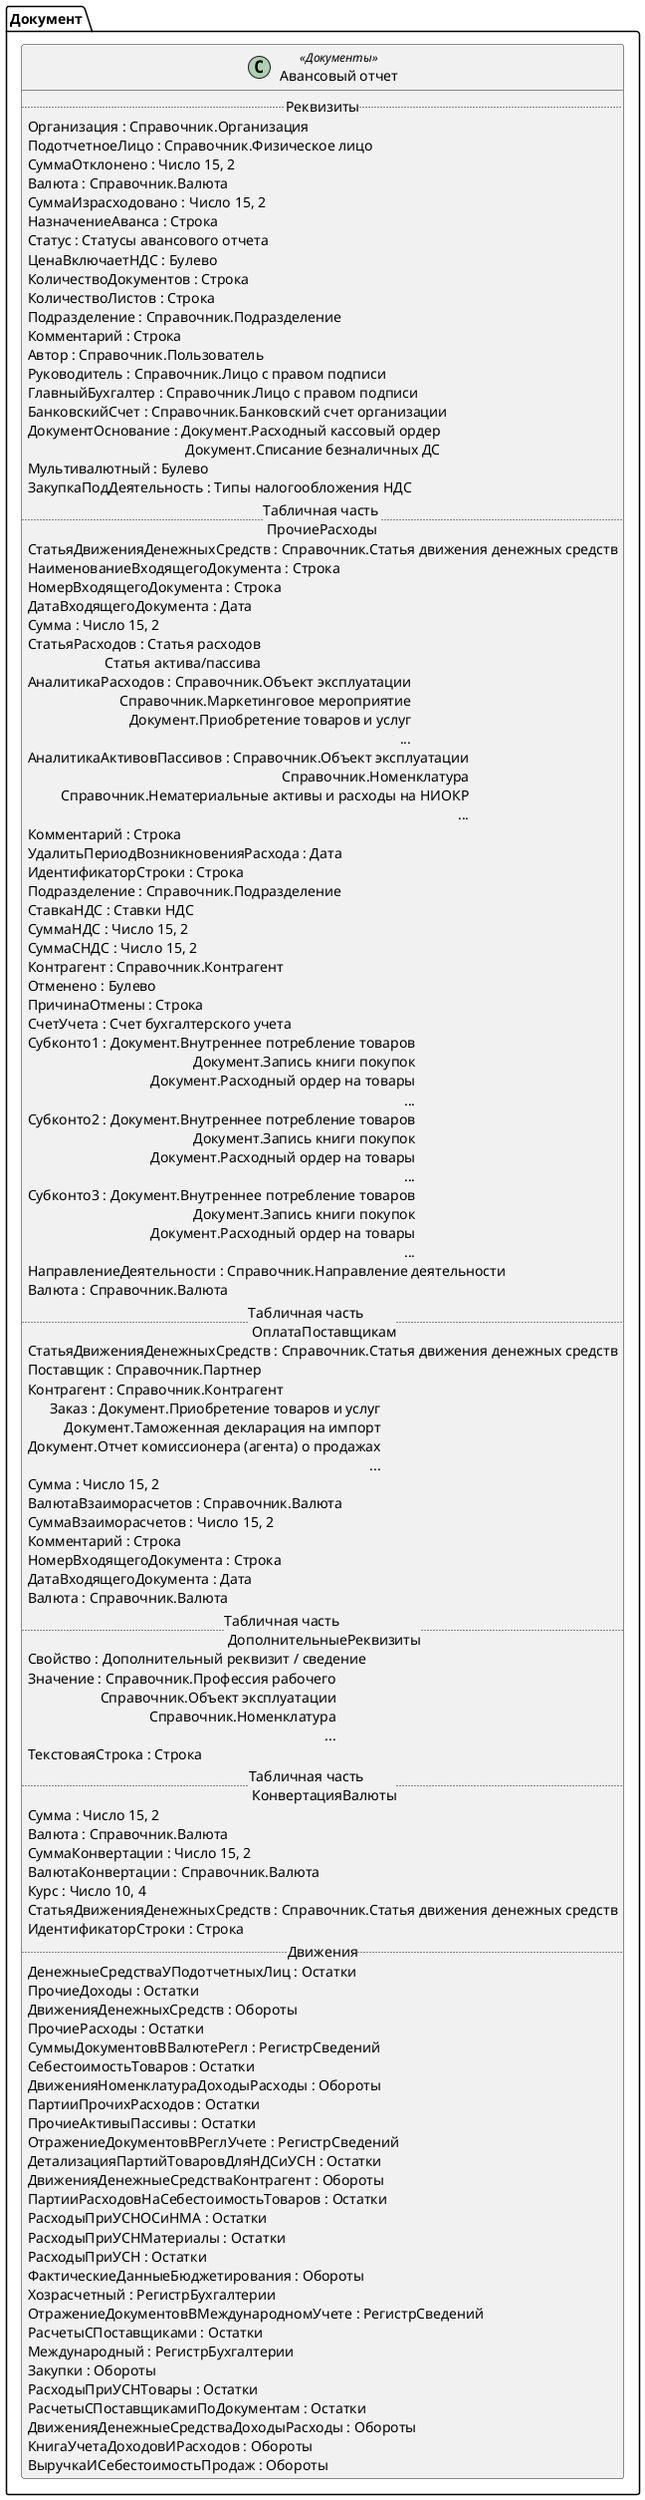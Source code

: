 ﻿@startuml АвансовыйОтчет
'!include templates.wsd
'..\include templates.wsd
class Документ.АвансовыйОтчет as "Авансовый отчет" <<Документы>>
{
..Реквизиты..
Организация : Справочник.Организация
ПодотчетноеЛицо : Справочник.Физическое лицо
СуммаОтклонено : Число 15, 2
Валюта : Справочник.Валюта
СуммаИзрасходовано : Число 15, 2
НазначениеАванса : Строка
Статус : Статусы авансового отчета
ЦенаВключаетНДС : Булево
КоличествоДокументов : Строка
КоличествоЛистов : Строка
Подразделение : Справочник.Подразделение
Комментарий : Строка
Автор : Справочник.Пользователь
Руководитель : Справочник.Лицо с правом подписи
ГлавныйБухгалтер : Справочник.Лицо с правом подписи
БанковскийСчет : Справочник.Банковский счет организации
ДокументОснование : Документ.Расходный кассовый ордер\rДокумент.Списание безналичных ДС
Мультивалютный : Булево
ЗакупкаПодДеятельность : Типы налогообложения НДС
..Табличная часть \n ПрочиеРасходы..
СтатьяДвиженияДенежныхСредств : Справочник.Статья движения денежных средств
НаименованиеВходящегоДокумента : Строка
НомерВходящегоДокумента : Строка
ДатаВходящегоДокумента : Дата
Сумма : Число 15, 2
СтатьяРасходов : Статья расходов\rСтатья актива/пассива
АналитикаРасходов : Справочник.Объект эксплуатации\rСправочник.Маркетинговое мероприятие\rДокумент.Приобретение товаров и услуг\r...
АналитикаАктивовПассивов : Справочник.Объект эксплуатации\rСправочник.Номенклатура\rСправочник.Нематериальные активы и расходы на НИОКР\r...
Комментарий : Строка
УдалитьПериодВозникновенияРасхода : Дата
ИдентификаторСтроки : Строка
Подразделение : Справочник.Подразделение
СтавкаНДС : Ставки НДС
СуммаНДС : Число 15, 2
СуммаСНДС : Число 15, 2
Контрагент : Справочник.Контрагент
Отменено : Булево
ПричинаОтмены : Строка
СчетУчета : Счет бухгалтерского учета
Субконто1 : Документ.Внутреннее потребление товаров\rДокумент.Запись книги покупок\rДокумент.Расходный ордер на товары\r...
Субконто2 : Документ.Внутреннее потребление товаров\rДокумент.Запись книги покупок\rДокумент.Расходный ордер на товары\r...
Субконто3 : Документ.Внутреннее потребление товаров\rДокумент.Запись книги покупок\rДокумент.Расходный ордер на товары\r...
НаправлениеДеятельности : Справочник.Направление деятельности
Валюта : Справочник.Валюта
..Табличная часть \n ОплатаПоставщикам..
СтатьяДвиженияДенежныхСредств : Справочник.Статья движения денежных средств
Поставщик : Справочник.Партнер
Контрагент : Справочник.Контрагент
Заказ : Документ.Приобретение товаров и услуг\rДокумент.Таможенная декларация на импорт\rДокумент.Отчет комиссионера (агента) о продажах\r...
Сумма : Число 15, 2
ВалютаВзаиморасчетов : Справочник.Валюта
СуммаВзаиморасчетов : Число 15, 2
Комментарий : Строка
НомерВходящегоДокумента : Строка
ДатаВходящегоДокумента : Дата
Валюта : Справочник.Валюта
..Табличная часть \n ДополнительныеРеквизиты..
Свойство : Дополнительный реквизит / сведение
Значение : Справочник.Профессия рабочего\rСправочник.Объект эксплуатации\rСправочник.Номенклатура\r...
ТекстоваяСтрока : Строка
..Табличная часть \n КонвертацияВалюты..
Сумма : Число 15, 2
Валюта : Справочник.Валюта
СуммаКонвертации : Число 15, 2
ВалютаКонвертации : Справочник.Валюта
Курс : Число 10, 4
СтатьяДвиженияДенежныхСредств : Справочник.Статья движения денежных средств
ИдентификаторСтроки : Строка
..Движения..
ДенежныеСредстваУПодотчетныхЛиц : Остатки
ПрочиеДоходы : Остатки
ДвиженияДенежныхСредств : Обороты
ПрочиеРасходы : Остатки
СуммыДокументовВВалютеРегл : РегистрСведений
СебестоимостьТоваров : Остатки
ДвиженияНоменклатураДоходыРасходы : Обороты
ПартииПрочихРасходов : Остатки
ПрочиеАктивыПассивы : Остатки
ОтражениеДокументовВРеглУчете : РегистрСведений
ДетализацияПартийТоваровДляНДСиУСН : Остатки
ДвиженияДенежныеСредстваКонтрагент : Обороты
ПартииРасходовНаСебестоимостьТоваров : Остатки
РасходыПриУСНОСиНМА : Остатки
РасходыПриУСНМатериалы : Остатки
РасходыПриУСН : Остатки
ФактическиеДанныеБюджетирования : Обороты
Хозрасчетный : РегистрБухгалтерии
ОтражениеДокументовВМеждународномУчете : РегистрСведений
РасчетыСПоставщиками : Остатки
Международный : РегистрБухгалтерии
Закупки : Обороты
РасходыПриУСНТовары : Остатки
РасчетыСПоставщикамиПоДокументам : Остатки
ДвиженияДенежныеСредстваДоходыРасходы : Обороты
КнигаУчетаДоходовИРасходов : Обороты
ВыручкаИСебестоимостьПродаж : Обороты
}
@enduml
